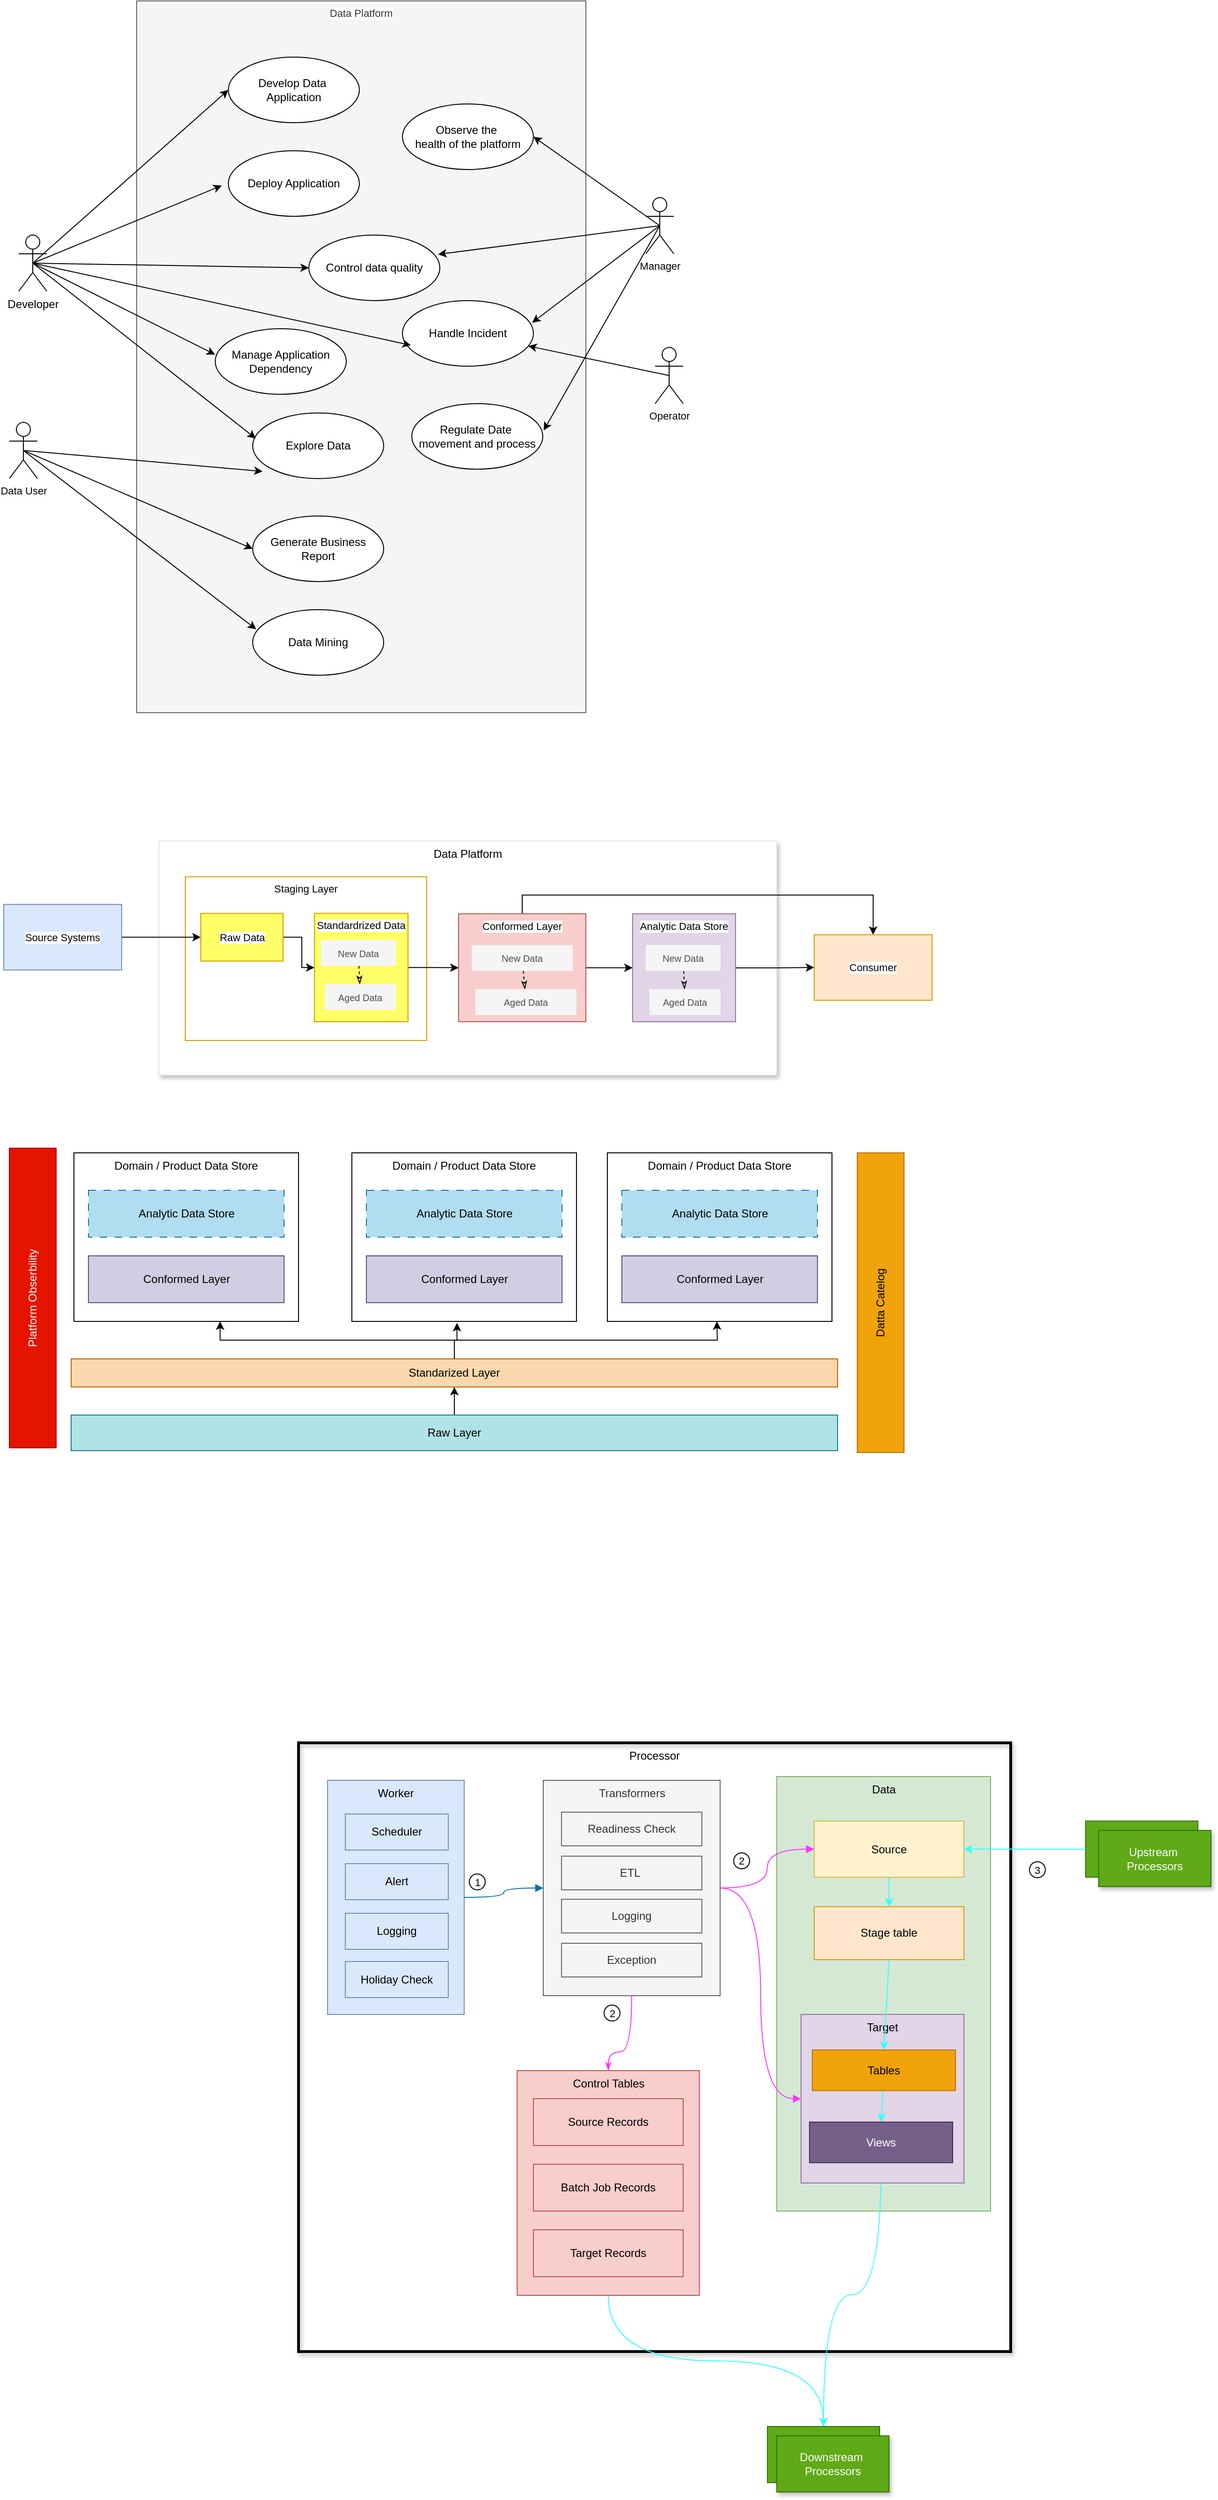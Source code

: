 <mxfile version="26.2.15">
  <diagram name="第 1 页" id="Cfy5hXthvsKqwcoe-ikN">
    <mxGraphModel dx="1042" dy="562" grid="1" gridSize="10" guides="1" tooltips="1" connect="1" arrows="1" fold="1" page="1" pageScale="1" pageWidth="827" pageHeight="1169" math="0" shadow="0">
      <root>
        <mxCell id="0" />
        <mxCell id="1" parent="0" />
        <mxCell id="3cbW1mIkxuYeC1IMrp6c-5" value="Processor" style="rounded=0;whiteSpace=wrap;html=1;verticalAlign=top;fillColor=none;strokeWidth=3;shadow=1;glass=0;" parent="1" vertex="1">
          <mxGeometry x="363" y="1880" width="761" height="650" as="geometry" />
        </mxCell>
        <mxCell id="s3KDooNY9Id1NIxIKRfR-11" value="Data" style="rounded=0;whiteSpace=wrap;html=1;fillColor=#d5e8d4;strokeColor=#82b366;verticalAlign=top;" vertex="1" parent="1">
          <mxGeometry x="874" y="1916" width="228.5" height="464" as="geometry" />
        </mxCell>
        <mxCell id="LPsfI7QCcGYfZqU7F5Cg-12" value="Data Platform" style="rounded=0;whiteSpace=wrap;html=1;verticalAlign=top;strokeColor=#E6E6E6;shadow=1;" parent="1" vertex="1">
          <mxGeometry x="214" y="916.94" width="660" height="250" as="geometry" />
        </mxCell>
        <mxCell id="NjBOjvmUIAoxbCZeAJ4J-41" value="Staging Layer" style="whiteSpace=wrap;html=1;fontSize=11;fillColor=none;strokeColor=#d79b00;rounded=0;labelBackgroundColor=default;verticalAlign=top;" parent="1" vertex="1">
          <mxGeometry x="242" y="955.25" width="258" height="174.75" as="geometry" />
        </mxCell>
        <mxCell id="NjBOjvmUIAoxbCZeAJ4J-38" value="Data Platform" style="rounded=0;whiteSpace=wrap;html=1;fontFamily=Helvetica;fontSize=11;fontColor=#333333;labelBackgroundColor=default;fillColor=#f5f5f5;strokeColor=#666666;verticalAlign=top;" parent="1" vertex="1">
          <mxGeometry x="190" y="20" width="480" height="760" as="geometry" />
        </mxCell>
        <mxCell id="NjBOjvmUIAoxbCZeAJ4J-2" value="Develop Data&amp;nbsp;&lt;div&gt;Application&lt;br&gt;&lt;/div&gt;" style="ellipse;whiteSpace=wrap;html=1;" parent="1" vertex="1">
          <mxGeometry x="288" y="80" width="140" height="70" as="geometry" />
        </mxCell>
        <mxCell id="NjBOjvmUIAoxbCZeAJ4J-4" value="Observe the&amp;nbsp;&lt;div&gt;health of the platform&lt;/div&gt;" style="ellipse;whiteSpace=wrap;html=1;" parent="1" vertex="1">
          <mxGeometry x="474" y="130" width="140" height="70" as="geometry" />
        </mxCell>
        <mxCell id="NjBOjvmUIAoxbCZeAJ4J-7" style="rounded=0;orthogonalLoop=1;jettySize=auto;html=1;exitX=0.5;exitY=0.5;exitDx=0;exitDy=0;exitPerimeter=0;entryX=0;entryY=0.5;entryDx=0;entryDy=0;" parent="1" source="NjBOjvmUIAoxbCZeAJ4J-5" target="NjBOjvmUIAoxbCZeAJ4J-2" edge="1">
          <mxGeometry relative="1" as="geometry" />
        </mxCell>
        <mxCell id="NjBOjvmUIAoxbCZeAJ4J-27" style="edgeStyle=none;shape=connector;rounded=0;orthogonalLoop=1;jettySize=auto;html=1;exitX=0.5;exitY=0.5;exitDx=0;exitDy=0;exitPerimeter=0;entryX=0;entryY=0.5;entryDx=0;entryDy=0;strokeColor=default;align=center;verticalAlign=middle;fontFamily=Helvetica;fontSize=11;fontColor=default;labelBackgroundColor=default;endArrow=classic;" parent="1" source="NjBOjvmUIAoxbCZeAJ4J-5" target="NjBOjvmUIAoxbCZeAJ4J-25" edge="1">
          <mxGeometry relative="1" as="geometry" />
        </mxCell>
        <mxCell id="NjBOjvmUIAoxbCZeAJ4J-5" value="Developer" style="shape=umlActor;html=1;verticalLabelPosition=bottom;verticalAlign=top;align=center;" parent="1" vertex="1">
          <mxGeometry x="64" y="270" width="30" height="60" as="geometry" />
        </mxCell>
        <mxCell id="NjBOjvmUIAoxbCZeAJ4J-8" value="Deploy Application" style="ellipse;whiteSpace=wrap;html=1;" parent="1" vertex="1">
          <mxGeometry x="288" y="180" width="140" height="70" as="geometry" />
        </mxCell>
        <mxCell id="NjBOjvmUIAoxbCZeAJ4J-9" style="rounded=0;orthogonalLoop=1;jettySize=auto;html=1;exitX=0.5;exitY=0.5;exitDx=0;exitDy=0;exitPerimeter=0;entryX=-0.05;entryY=0.531;entryDx=0;entryDy=0;entryPerimeter=0;" parent="1" source="NjBOjvmUIAoxbCZeAJ4J-5" target="NjBOjvmUIAoxbCZeAJ4J-8" edge="1">
          <mxGeometry relative="1" as="geometry" />
        </mxCell>
        <mxCell id="NjBOjvmUIAoxbCZeAJ4J-11" style="edgeStyle=none;shape=connector;rounded=0;orthogonalLoop=1;jettySize=auto;html=1;exitX=0.5;exitY=0.5;exitDx=0;exitDy=0;exitPerimeter=0;entryX=1;entryY=0.5;entryDx=0;entryDy=0;strokeColor=default;align=center;verticalAlign=middle;fontFamily=Helvetica;fontSize=11;fontColor=default;labelBackgroundColor=default;endArrow=classic;" parent="1" source="NjBOjvmUIAoxbCZeAJ4J-10" target="NjBOjvmUIAoxbCZeAJ4J-4" edge="1">
          <mxGeometry relative="1" as="geometry" />
        </mxCell>
        <mxCell id="NjBOjvmUIAoxbCZeAJ4J-10" value="Manager" style="shape=umlActor;html=1;verticalLabelPosition=bottom;verticalAlign=top;align=center;fontFamily=Helvetica;fontSize=11;fontColor=default;labelBackgroundColor=default;" parent="1" vertex="1">
          <mxGeometry x="734" y="230" width="30" height="60" as="geometry" />
        </mxCell>
        <mxCell id="NjBOjvmUIAoxbCZeAJ4J-12" value="Handle Incident" style="ellipse;whiteSpace=wrap;html=1;" parent="1" vertex="1">
          <mxGeometry x="474" y="340" width="140" height="70" as="geometry" />
        </mxCell>
        <mxCell id="NjBOjvmUIAoxbCZeAJ4J-13" style="edgeStyle=none;shape=connector;rounded=0;orthogonalLoop=1;jettySize=auto;html=1;exitX=0.5;exitY=0.5;exitDx=0;exitDy=0;exitPerimeter=0;entryX=0.99;entryY=0.337;entryDx=0;entryDy=0;entryPerimeter=0;strokeColor=default;align=center;verticalAlign=middle;fontFamily=Helvetica;fontSize=11;fontColor=default;labelBackgroundColor=default;endArrow=classic;" parent="1" source="NjBOjvmUIAoxbCZeAJ4J-10" target="NjBOjvmUIAoxbCZeAJ4J-12" edge="1">
          <mxGeometry relative="1" as="geometry" />
        </mxCell>
        <mxCell id="NjBOjvmUIAoxbCZeAJ4J-14" style="edgeStyle=none;shape=connector;rounded=0;orthogonalLoop=1;jettySize=auto;html=1;exitX=0.5;exitY=0.5;exitDx=0;exitDy=0;exitPerimeter=0;entryX=0.064;entryY=0.68;entryDx=0;entryDy=0;entryPerimeter=0;strokeColor=default;align=center;verticalAlign=middle;fontFamily=Helvetica;fontSize=11;fontColor=default;labelBackgroundColor=default;endArrow=classic;" parent="1" source="NjBOjvmUIAoxbCZeAJ4J-5" target="NjBOjvmUIAoxbCZeAJ4J-12" edge="1">
          <mxGeometry relative="1" as="geometry" />
        </mxCell>
        <mxCell id="NjBOjvmUIAoxbCZeAJ4J-15" value="Operator" style="shape=umlActor;html=1;verticalLabelPosition=bottom;verticalAlign=top;align=center;fontFamily=Helvetica;fontSize=11;fontColor=default;labelBackgroundColor=default;" parent="1" vertex="1">
          <mxGeometry x="744" y="390" width="30" height="60" as="geometry" />
        </mxCell>
        <mxCell id="NjBOjvmUIAoxbCZeAJ4J-18" style="edgeStyle=none;shape=connector;rounded=0;orthogonalLoop=1;jettySize=auto;html=1;exitX=0.5;exitY=0.5;exitDx=0;exitDy=0;exitPerimeter=0;strokeColor=default;align=center;verticalAlign=middle;fontFamily=Helvetica;fontSize=11;fontColor=default;labelBackgroundColor=default;endArrow=classic;" parent="1" source="NjBOjvmUIAoxbCZeAJ4J-15" target="NjBOjvmUIAoxbCZeAJ4J-12" edge="1">
          <mxGeometry relative="1" as="geometry" />
        </mxCell>
        <mxCell id="NjBOjvmUIAoxbCZeAJ4J-30" style="edgeStyle=none;shape=connector;rounded=0;orthogonalLoop=1;jettySize=auto;html=1;exitX=0.5;exitY=0.5;exitDx=0;exitDy=0;exitPerimeter=0;entryX=0;entryY=0.5;entryDx=0;entryDy=0;strokeColor=default;align=center;verticalAlign=middle;fontFamily=Helvetica;fontSize=11;fontColor=default;labelBackgroundColor=default;endArrow=classic;" parent="1" source="NjBOjvmUIAoxbCZeAJ4J-19" target="NjBOjvmUIAoxbCZeAJ4J-29" edge="1">
          <mxGeometry relative="1" as="geometry" />
        </mxCell>
        <mxCell id="NjBOjvmUIAoxbCZeAJ4J-19" value="Data User" style="shape=umlActor;html=1;verticalLabelPosition=bottom;verticalAlign=top;align=center;fontFamily=Helvetica;fontSize=11;fontColor=default;labelBackgroundColor=default;" parent="1" vertex="1">
          <mxGeometry x="54" y="470" width="30" height="60" as="geometry" />
        </mxCell>
        <mxCell id="NjBOjvmUIAoxbCZeAJ4J-20" value="Explore Data" style="ellipse;whiteSpace=wrap;html=1;" parent="1" vertex="1">
          <mxGeometry x="314" y="460" width="140" height="70" as="geometry" />
        </mxCell>
        <mxCell id="NjBOjvmUIAoxbCZeAJ4J-21" style="edgeStyle=none;shape=connector;rounded=0;orthogonalLoop=1;jettySize=auto;html=1;exitX=0.5;exitY=0.5;exitDx=0;exitDy=0;exitPerimeter=0;entryX=0.024;entryY=0.389;entryDx=0;entryDy=0;entryPerimeter=0;strokeColor=default;align=center;verticalAlign=middle;fontFamily=Helvetica;fontSize=11;fontColor=default;labelBackgroundColor=default;endArrow=classic;" parent="1" source="NjBOjvmUIAoxbCZeAJ4J-5" target="NjBOjvmUIAoxbCZeAJ4J-20" edge="1">
          <mxGeometry relative="1" as="geometry" />
        </mxCell>
        <mxCell id="NjBOjvmUIAoxbCZeAJ4J-22" style="edgeStyle=none;shape=connector;rounded=0;orthogonalLoop=1;jettySize=auto;html=1;exitX=0.5;exitY=0.5;exitDx=0;exitDy=0;exitPerimeter=0;entryX=0.076;entryY=0.891;entryDx=0;entryDy=0;entryPerimeter=0;strokeColor=default;align=center;verticalAlign=middle;fontFamily=Helvetica;fontSize=11;fontColor=default;labelBackgroundColor=default;endArrow=classic;" parent="1" source="NjBOjvmUIAoxbCZeAJ4J-19" target="NjBOjvmUIAoxbCZeAJ4J-20" edge="1">
          <mxGeometry relative="1" as="geometry" />
        </mxCell>
        <mxCell id="NjBOjvmUIAoxbCZeAJ4J-23" value="Manage Application&lt;div&gt;Dependency&lt;/div&gt;" style="ellipse;whiteSpace=wrap;html=1;" parent="1" vertex="1">
          <mxGeometry x="274" y="370" width="140" height="70" as="geometry" />
        </mxCell>
        <mxCell id="NjBOjvmUIAoxbCZeAJ4J-24" style="edgeStyle=none;shape=connector;rounded=0;orthogonalLoop=1;jettySize=auto;html=1;exitX=0.5;exitY=0.5;exitDx=0;exitDy=0;exitPerimeter=0;entryX=-0.001;entryY=0.394;entryDx=0;entryDy=0;entryPerimeter=0;strokeColor=default;align=center;verticalAlign=middle;fontFamily=Helvetica;fontSize=11;fontColor=default;labelBackgroundColor=default;endArrow=classic;" parent="1" source="NjBOjvmUIAoxbCZeAJ4J-5" target="NjBOjvmUIAoxbCZeAJ4J-23" edge="1">
          <mxGeometry relative="1" as="geometry" />
        </mxCell>
        <mxCell id="NjBOjvmUIAoxbCZeAJ4J-25" value="Control data quality" style="ellipse;whiteSpace=wrap;html=1;" parent="1" vertex="1">
          <mxGeometry x="374" y="270" width="140" height="70" as="geometry" />
        </mxCell>
        <mxCell id="NjBOjvmUIAoxbCZeAJ4J-28" style="edgeStyle=none;shape=connector;rounded=0;orthogonalLoop=1;jettySize=auto;html=1;exitX=0.5;exitY=0.5;exitDx=0;exitDy=0;exitPerimeter=0;entryX=0.987;entryY=0.294;entryDx=0;entryDy=0;entryPerimeter=0;strokeColor=default;align=center;verticalAlign=middle;fontFamily=Helvetica;fontSize=11;fontColor=default;labelBackgroundColor=default;endArrow=classic;" parent="1" source="NjBOjvmUIAoxbCZeAJ4J-10" target="NjBOjvmUIAoxbCZeAJ4J-25" edge="1">
          <mxGeometry relative="1" as="geometry" />
        </mxCell>
        <mxCell id="NjBOjvmUIAoxbCZeAJ4J-29" value="Generate Business&lt;div&gt;Report&lt;/div&gt;" style="ellipse;whiteSpace=wrap;html=1;" parent="1" vertex="1">
          <mxGeometry x="314" y="570" width="140" height="70" as="geometry" />
        </mxCell>
        <mxCell id="NjBOjvmUIAoxbCZeAJ4J-31" value="Data Mining" style="ellipse;whiteSpace=wrap;html=1;" parent="1" vertex="1">
          <mxGeometry x="314" y="670" width="140" height="70" as="geometry" />
        </mxCell>
        <mxCell id="NjBOjvmUIAoxbCZeAJ4J-32" style="edgeStyle=none;shape=connector;rounded=0;orthogonalLoop=1;jettySize=auto;html=1;exitX=0.5;exitY=0.5;exitDx=0;exitDy=0;exitPerimeter=0;entryX=0.027;entryY=0.3;entryDx=0;entryDy=0;entryPerimeter=0;strokeColor=default;align=center;verticalAlign=middle;fontFamily=Helvetica;fontSize=11;fontColor=default;labelBackgroundColor=default;endArrow=classic;" parent="1" source="NjBOjvmUIAoxbCZeAJ4J-19" target="NjBOjvmUIAoxbCZeAJ4J-31" edge="1">
          <mxGeometry relative="1" as="geometry" />
        </mxCell>
        <mxCell id="NjBOjvmUIAoxbCZeAJ4J-33" value="Regulate Date&amp;nbsp;&lt;div&gt;movement and process&lt;/div&gt;" style="ellipse;whiteSpace=wrap;html=1;" parent="1" vertex="1">
          <mxGeometry x="484" y="450" width="140" height="70" as="geometry" />
        </mxCell>
        <mxCell id="NjBOjvmUIAoxbCZeAJ4J-34" style="edgeStyle=none;shape=connector;rounded=0;orthogonalLoop=1;jettySize=auto;html=1;exitX=0.5;exitY=0.5;exitDx=0;exitDy=0;exitPerimeter=0;entryX=1.007;entryY=0.409;entryDx=0;entryDy=0;entryPerimeter=0;strokeColor=default;align=center;verticalAlign=middle;fontFamily=Helvetica;fontSize=11;fontColor=default;labelBackgroundColor=default;endArrow=classic;" parent="1" source="NjBOjvmUIAoxbCZeAJ4J-10" target="NjBOjvmUIAoxbCZeAJ4J-33" edge="1">
          <mxGeometry relative="1" as="geometry" />
        </mxCell>
        <mxCell id="NjBOjvmUIAoxbCZeAJ4J-42" value="" style="edgeStyle=none;shape=connector;rounded=0;orthogonalLoop=1;jettySize=auto;html=1;strokeColor=default;align=center;verticalAlign=middle;fontFamily=Helvetica;fontSize=11;fontColor=default;labelBackgroundColor=default;endArrow=classic;entryX=0;entryY=0.5;entryDx=0;entryDy=0;exitX=1;exitY=0.5;exitDx=0;exitDy=0;" parent="1" source="NjBOjvmUIAoxbCZeAJ4J-39" target="LPsfI7QCcGYfZqU7F5Cg-1" edge="1">
          <mxGeometry relative="1" as="geometry" />
        </mxCell>
        <mxCell id="NjBOjvmUIAoxbCZeAJ4J-39" value="Source Systems" style="rounded=0;whiteSpace=wrap;html=1;fontFamily=Helvetica;fontSize=11;labelBackgroundColor=default;fillColor=#dae8fc;strokeColor=#6c8ebf;" parent="1" vertex="1">
          <mxGeometry x="48" y="984.75" width="126" height="70" as="geometry" />
        </mxCell>
        <mxCell id="LPsfI7QCcGYfZqU7F5Cg-3" style="edgeStyle=orthogonalEdgeStyle;rounded=0;orthogonalLoop=1;jettySize=auto;html=1;exitX=1;exitY=0.5;exitDx=0;exitDy=0;entryX=0;entryY=0.5;entryDx=0;entryDy=0;" parent="1" source="LPsfI7QCcGYfZqU7F5Cg-1" target="LPsfI7QCcGYfZqU7F5Cg-2" edge="1">
          <mxGeometry relative="1" as="geometry" />
        </mxCell>
        <mxCell id="LPsfI7QCcGYfZqU7F5Cg-1" value="Raw Data" style="whiteSpace=wrap;html=1;fontSize=11;fillColor=#FFFF66;strokeColor=#d79b00;rounded=0;labelBackgroundColor=default;verticalAlign=middle;" parent="1" vertex="1">
          <mxGeometry x="258.5" y="994.25" width="88" height="51" as="geometry" />
        </mxCell>
        <mxCell id="LPsfI7QCcGYfZqU7F5Cg-6" style="edgeStyle=orthogonalEdgeStyle;rounded=0;orthogonalLoop=1;jettySize=auto;html=1;exitX=1;exitY=0.5;exitDx=0;exitDy=0;entryX=0;entryY=0.5;entryDx=0;entryDy=0;" parent="1" source="LPsfI7QCcGYfZqU7F5Cg-2" target="LPsfI7QCcGYfZqU7F5Cg-5" edge="1">
          <mxGeometry relative="1" as="geometry" />
        </mxCell>
        <mxCell id="LPsfI7QCcGYfZqU7F5Cg-2" value="Standardrized Data" style="whiteSpace=wrap;html=1;fontSize=11;fillColor=#FFFF66;strokeColor=#d79b00;rounded=0;labelBackgroundColor=default;verticalAlign=top;" parent="1" vertex="1">
          <mxGeometry x="380" y="994.25" width="100" height="115.75" as="geometry" />
        </mxCell>
        <mxCell id="LPsfI7QCcGYfZqU7F5Cg-9" value="" style="edgeStyle=orthogonalEdgeStyle;rounded=0;orthogonalLoop=1;jettySize=auto;html=1;" parent="1" source="LPsfI7QCcGYfZqU7F5Cg-5" target="LPsfI7QCcGYfZqU7F5Cg-8" edge="1">
          <mxGeometry relative="1" as="geometry" />
        </mxCell>
        <mxCell id="LPsfI7QCcGYfZqU7F5Cg-13" style="edgeStyle=orthogonalEdgeStyle;rounded=0;orthogonalLoop=1;jettySize=auto;html=1;exitX=0.5;exitY=0;exitDx=0;exitDy=0;entryX=0.5;entryY=0;entryDx=0;entryDy=0;" parent="1" source="LPsfI7QCcGYfZqU7F5Cg-5" target="LPsfI7QCcGYfZqU7F5Cg-10" edge="1">
          <mxGeometry relative="1" as="geometry" />
        </mxCell>
        <mxCell id="LPsfI7QCcGYfZqU7F5Cg-5" value="Conformed Layer" style="rounded=0;whiteSpace=wrap;html=1;fontFamily=Helvetica;fontSize=11;labelBackgroundColor=default;fillColor=#f8cecc;strokeColor=#b85450;verticalAlign=top;" parent="1" vertex="1">
          <mxGeometry x="534" y="994.75" width="136" height="115.25" as="geometry" />
        </mxCell>
        <mxCell id="LPsfI7QCcGYfZqU7F5Cg-11" value="" style="edgeStyle=orthogonalEdgeStyle;rounded=0;orthogonalLoop=1;jettySize=auto;html=1;" parent="1" source="LPsfI7QCcGYfZqU7F5Cg-8" target="LPsfI7QCcGYfZqU7F5Cg-10" edge="1">
          <mxGeometry relative="1" as="geometry" />
        </mxCell>
        <mxCell id="LPsfI7QCcGYfZqU7F5Cg-8" value="Analytic Data Store" style="rounded=0;whiteSpace=wrap;html=1;fontFamily=Helvetica;fontSize=11;labelBackgroundColor=default;fillColor=#e1d5e7;strokeColor=#9673a6;verticalAlign=top;" parent="1" vertex="1">
          <mxGeometry x="720" y="994.75" width="110" height="115.25" as="geometry" />
        </mxCell>
        <mxCell id="LPsfI7QCcGYfZqU7F5Cg-10" value="Consumer" style="rounded=0;whiteSpace=wrap;html=1;fontFamily=Helvetica;fontSize=11;labelBackgroundColor=default;fillColor=#ffe6cc;strokeColor=#d79b00;" parent="1" vertex="1">
          <mxGeometry x="914" y="1017.13" width="126" height="70" as="geometry" />
        </mxCell>
        <mxCell id="LPsfI7QCcGYfZqU7F5Cg-20" value="" style="group" parent="1" vertex="1" connectable="0">
          <mxGeometry x="123" y="1250" width="240" height="180" as="geometry" />
        </mxCell>
        <mxCell id="LPsfI7QCcGYfZqU7F5Cg-19" value="Domain / Product Data Store" style="rounded=0;whiteSpace=wrap;html=1;verticalAlign=top;" parent="LPsfI7QCcGYfZqU7F5Cg-20" vertex="1">
          <mxGeometry width="240" height="180" as="geometry" />
        </mxCell>
        <mxCell id="LPsfI7QCcGYfZqU7F5Cg-16" value="Analytic Data Store" style="rounded=1;whiteSpace=wrap;html=1;arcSize=0;fillColor=#b1ddf0;strokeColor=#10739e;dashed=1;dashPattern=8 8;" parent="LPsfI7QCcGYfZqU7F5Cg-20" vertex="1">
          <mxGeometry x="15.5" y="40" width="209" height="50" as="geometry" />
        </mxCell>
        <mxCell id="LPsfI7QCcGYfZqU7F5Cg-17" value="Conformed Layer" style="rounded=1;whiteSpace=wrap;html=1;arcSize=0;fillColor=#d0cee2;strokeColor=#56517e;" parent="LPsfI7QCcGYfZqU7F5Cg-20" vertex="1">
          <mxGeometry x="15.5" y="110" width="209" height="50" as="geometry" />
        </mxCell>
        <mxCell id="LPsfI7QCcGYfZqU7F5Cg-23" style="edgeStyle=orthogonalEdgeStyle;rounded=0;orthogonalLoop=1;jettySize=auto;html=1;entryX=0.5;entryY=1;entryDx=0;entryDy=0;" parent="1" source="LPsfI7QCcGYfZqU7F5Cg-21" target="LPsfI7QCcGYfZqU7F5Cg-22" edge="1">
          <mxGeometry relative="1" as="geometry" />
        </mxCell>
        <mxCell id="LPsfI7QCcGYfZqU7F5Cg-21" value="Raw Layer" style="rounded=0;whiteSpace=wrap;html=1;fillColor=#b0e3e6;strokeColor=#0e8088;" parent="1" vertex="1">
          <mxGeometry x="120" y="1530" width="819" height="38" as="geometry" />
        </mxCell>
        <mxCell id="LPsfI7QCcGYfZqU7F5Cg-32" style="edgeStyle=orthogonalEdgeStyle;rounded=0;orthogonalLoop=1;jettySize=auto;html=1;entryX=0.468;entryY=1.009;entryDx=0;entryDy=0;entryPerimeter=0;" parent="1" source="LPsfI7QCcGYfZqU7F5Cg-22" target="LPsfI7QCcGYfZqU7F5Cg-25" edge="1">
          <mxGeometry relative="1" as="geometry">
            <mxPoint x="541" y="1440" as="targetPoint" />
          </mxGeometry>
        </mxCell>
        <mxCell id="LPsfI7QCcGYfZqU7F5Cg-36" style="edgeStyle=orthogonalEdgeStyle;rounded=0;orthogonalLoop=1;jettySize=auto;html=1;" parent="1" source="LPsfI7QCcGYfZqU7F5Cg-22" edge="1">
          <mxGeometry relative="1" as="geometry">
            <mxPoint x="810" y="1430" as="targetPoint" />
          </mxGeometry>
        </mxCell>
        <mxCell id="LPsfI7QCcGYfZqU7F5Cg-22" value="Standarized Layer" style="rounded=0;whiteSpace=wrap;html=1;fillColor=#fad7ac;strokeColor=#b46504;" parent="1" vertex="1">
          <mxGeometry x="120" y="1470" width="819" height="30" as="geometry" />
        </mxCell>
        <mxCell id="LPsfI7QCcGYfZqU7F5Cg-24" value="" style="group" parent="1" vertex="1" connectable="0">
          <mxGeometry x="420" y="1250" width="240" height="180" as="geometry" />
        </mxCell>
        <mxCell id="LPsfI7QCcGYfZqU7F5Cg-25" value="Domain / Product Data Store" style="rounded=0;whiteSpace=wrap;html=1;verticalAlign=top;" parent="LPsfI7QCcGYfZqU7F5Cg-24" vertex="1">
          <mxGeometry width="240" height="180" as="geometry" />
        </mxCell>
        <mxCell id="LPsfI7QCcGYfZqU7F5Cg-26" value="Analytic Data Store" style="rounded=1;whiteSpace=wrap;html=1;arcSize=0;fillColor=#b1ddf0;strokeColor=#10739e;dashed=1;dashPattern=8 8;" parent="LPsfI7QCcGYfZqU7F5Cg-24" vertex="1">
          <mxGeometry x="15.5" y="40" width="209" height="50" as="geometry" />
        </mxCell>
        <mxCell id="LPsfI7QCcGYfZqU7F5Cg-27" value="Conformed Layer" style="rounded=1;whiteSpace=wrap;html=1;arcSize=0;fillColor=#d0cee2;strokeColor=#56517e;" parent="LPsfI7QCcGYfZqU7F5Cg-24" vertex="1">
          <mxGeometry x="15.5" y="110" width="209" height="50" as="geometry" />
        </mxCell>
        <mxCell id="LPsfI7QCcGYfZqU7F5Cg-28" value="" style="group" parent="1" vertex="1" connectable="0">
          <mxGeometry x="693" y="1250" width="240" height="180" as="geometry" />
        </mxCell>
        <mxCell id="LPsfI7QCcGYfZqU7F5Cg-29" value="Domain / Product Data Store" style="rounded=0;whiteSpace=wrap;html=1;verticalAlign=top;" parent="LPsfI7QCcGYfZqU7F5Cg-28" vertex="1">
          <mxGeometry width="240" height="180" as="geometry" />
        </mxCell>
        <mxCell id="LPsfI7QCcGYfZqU7F5Cg-30" value="Analytic Data Store" style="rounded=1;whiteSpace=wrap;html=1;arcSize=0;fillColor=#b1ddf0;strokeColor=#10739e;dashed=1;dashPattern=8 8;" parent="LPsfI7QCcGYfZqU7F5Cg-28" vertex="1">
          <mxGeometry x="15.5" y="40" width="209" height="50" as="geometry" />
        </mxCell>
        <mxCell id="LPsfI7QCcGYfZqU7F5Cg-31" value="Conformed Layer" style="rounded=1;whiteSpace=wrap;html=1;arcSize=0;fillColor=#d0cee2;strokeColor=#56517e;" parent="LPsfI7QCcGYfZqU7F5Cg-28" vertex="1">
          <mxGeometry x="15.5" y="110" width="209" height="50" as="geometry" />
        </mxCell>
        <mxCell id="LPsfI7QCcGYfZqU7F5Cg-33" style="edgeStyle=orthogonalEdgeStyle;rounded=0;orthogonalLoop=1;jettySize=auto;html=1;entryX=0.651;entryY=1;entryDx=0;entryDy=0;entryPerimeter=0;" parent="1" source="LPsfI7QCcGYfZqU7F5Cg-22" target="LPsfI7QCcGYfZqU7F5Cg-19" edge="1">
          <mxGeometry relative="1" as="geometry" />
        </mxCell>
        <mxCell id="j3WEXR2PitJm0SyK6Ta7-4" style="rounded=0;orthogonalLoop=1;jettySize=auto;html=1;dashed=1;endArrow=classicThin;endFill=0;" parent="1" source="j3WEXR2PitJm0SyK6Ta7-1" target="j3WEXR2PitJm0SyK6Ta7-2" edge="1">
          <mxGeometry relative="1" as="geometry" />
        </mxCell>
        <mxCell id="j3WEXR2PitJm0SyK6Ta7-1" value="New Data" style="rounded=0;whiteSpace=wrap;html=1;fillColor=#f5f5f5;fontColor=#4D4D4D;strokeColor=none;fontSize=10;" parent="1" vertex="1">
          <mxGeometry x="548" y="1028.13" width="108" height="27.62" as="geometry" />
        </mxCell>
        <mxCell id="j3WEXR2PitJm0SyK6Ta7-2" value="Aged Data" style="rounded=0;whiteSpace=wrap;html=1;fillColor=#f5f5f5;fontColor=#4D4D4D;strokeColor=none;fontSize=10;" parent="1" vertex="1">
          <mxGeometry x="552" y="1075.25" width="108" height="27.62" as="geometry" />
        </mxCell>
        <mxCell id="j3WEXR2PitJm0SyK6Ta7-5" style="rounded=0;orthogonalLoop=1;jettySize=auto;html=1;dashed=1;endArrow=classicThin;endFill=0;" parent="1" source="j3WEXR2PitJm0SyK6Ta7-6" target="j3WEXR2PitJm0SyK6Ta7-7" edge="1">
          <mxGeometry relative="1" as="geometry" />
        </mxCell>
        <mxCell id="j3WEXR2PitJm0SyK6Ta7-6" value="New Data" style="rounded=0;whiteSpace=wrap;html=1;fillColor=#f5f5f5;fontColor=#4D4D4D;strokeColor=none;fontSize=10;" parent="1" vertex="1">
          <mxGeometry x="387" y="1022.69" width="80" height="27.62" as="geometry" />
        </mxCell>
        <mxCell id="j3WEXR2PitJm0SyK6Ta7-7" value="Aged Data" style="rounded=0;whiteSpace=wrap;html=1;fillColor=#f5f5f5;fontColor=#4D4D4D;strokeColor=none;fontSize=10;" parent="1" vertex="1">
          <mxGeometry x="391" y="1069.81" width="76" height="27.62" as="geometry" />
        </mxCell>
        <mxCell id="j3WEXR2PitJm0SyK6Ta7-8" style="rounded=0;orthogonalLoop=1;jettySize=auto;html=1;dashed=1;endArrow=classicThin;endFill=0;" parent="1" source="j3WEXR2PitJm0SyK6Ta7-9" target="j3WEXR2PitJm0SyK6Ta7-10" edge="1">
          <mxGeometry relative="1" as="geometry" />
        </mxCell>
        <mxCell id="j3WEXR2PitJm0SyK6Ta7-9" value="New Data" style="rounded=0;whiteSpace=wrap;html=1;fillColor=#f5f5f5;fontColor=#4D4D4D;strokeColor=none;fontSize=10;" parent="1" vertex="1">
          <mxGeometry x="734" y="1028.13" width="80" height="27.62" as="geometry" />
        </mxCell>
        <mxCell id="j3WEXR2PitJm0SyK6Ta7-10" value="Aged Data" style="rounded=0;whiteSpace=wrap;html=1;fillColor=#f5f5f5;fontColor=#4D4D4D;strokeColor=none;fontSize=10;" parent="1" vertex="1">
          <mxGeometry x="738" y="1075.25" width="76" height="27.62" as="geometry" />
        </mxCell>
        <mxCell id="j3WEXR2PitJm0SyK6Ta7-11" value="Datta Catelog" style="rounded=0;whiteSpace=wrap;html=1;rotation=-90;fillColor=#f0a30a;fontColor=#000000;strokeColor=#BD7000;" parent="1" vertex="1">
          <mxGeometry x="825" y="1385" width="320" height="50" as="geometry" />
        </mxCell>
        <mxCell id="3cbW1mIkxuYeC1IMrp6c-1" value="Worker" style="rounded=0;whiteSpace=wrap;html=1;fillColor=#dae8fc;strokeColor=#6c8ebf;verticalAlign=top;" parent="1" vertex="1">
          <mxGeometry x="394" y="1920" width="146" height="250" as="geometry" />
        </mxCell>
        <mxCell id="3cbW1mIkxuYeC1IMrp6c-2" value="Transformers" style="rounded=0;whiteSpace=wrap;html=1;fillColor=#f5f5f5;strokeColor=#666666;fontColor=#333333;verticalAlign=top;" parent="1" vertex="1">
          <mxGeometry x="624.5" y="1920" width="189" height="230" as="geometry" />
        </mxCell>
        <mxCell id="3cbW1mIkxuYeC1IMrp6c-3" value="Source" style="rounded=0;whiteSpace=wrap;html=1;fillColor=#fff2cc;strokeColor=#d6b656;" parent="1" vertex="1">
          <mxGeometry x="914" y="1963.5" width="160" height="60" as="geometry" />
        </mxCell>
        <mxCell id="3cbW1mIkxuYeC1IMrp6c-23" style="edgeStyle=orthogonalEdgeStyle;shape=connector;rounded=0;orthogonalLoop=1;jettySize=auto;html=1;entryX=0.5;entryY=0;entryDx=0;entryDy=0;strokeColor=#33FFFF;align=center;verticalAlign=middle;fontFamily=Helvetica;fontSize=11;fontColor=default;labelBackgroundColor=default;endArrow=classic;curved=1;" parent="1" source="3cbW1mIkxuYeC1IMrp6c-13" target="3cbW1mIkxuYeC1IMrp6c-18" edge="1">
          <mxGeometry relative="1" as="geometry" />
        </mxCell>
        <mxCell id="3cbW1mIkxuYeC1IMrp6c-22" style="edgeStyle=orthogonalEdgeStyle;shape=connector;rounded=0;orthogonalLoop=1;jettySize=auto;html=1;exitX=0.5;exitY=1;exitDx=0;exitDy=0;entryX=0.5;entryY=0;entryDx=0;entryDy=0;strokeColor=#33FFFF;align=center;verticalAlign=middle;fontFamily=Helvetica;fontSize=11;fontColor=default;labelBackgroundColor=default;endArrow=classic;curved=1;" parent="1" source="3cbW1mIkxuYeC1IMrp6c-17" target="3cbW1mIkxuYeC1IMrp6c-18" edge="1">
          <mxGeometry relative="1" as="geometry" />
        </mxCell>
        <mxCell id="3cbW1mIkxuYeC1IMrp6c-17" value="Control Tables" style="rounded=0;whiteSpace=wrap;html=1;fillColor=#f8cecc;strokeColor=#b85450;verticalAlign=top;" parent="1" vertex="1">
          <mxGeometry x="596.625" y="2230" width="194.75" height="240" as="geometry" />
        </mxCell>
        <mxCell id="3cbW1mIkxuYeC1IMrp6c-29" value="" style="edgeStyle=none;shape=connector;rounded=0;orthogonalLoop=1;jettySize=auto;html=1;exitX=0.5;exitY=1;exitDx=0;exitDy=0;entryX=0.5;entryY=0;entryDx=0;entryDy=0;strokeColor=#33FFFF;align=center;verticalAlign=middle;fontFamily=Helvetica;fontSize=11;fontColor=default;labelBackgroundColor=default;endArrow=classic;" parent="1" source="3cbW1mIkxuYeC1IMrp6c-3" target="3cbW1mIkxuYeC1IMrp6c-28" edge="1">
          <mxGeometry relative="1" as="geometry">
            <mxPoint x="981" y="2194" as="sourcePoint" />
            <mxPoint x="985" y="2345" as="targetPoint" />
          </mxGeometry>
        </mxCell>
        <mxCell id="3cbW1mIkxuYeC1IMrp6c-28" value="Stage table" style="rounded=0;whiteSpace=wrap;html=1;fillColor=#ffe6cc;strokeColor=#d79b00;" parent="1" vertex="1">
          <mxGeometry x="914" y="2055" width="160" height="56.5" as="geometry" />
        </mxCell>
        <mxCell id="3cbW1mIkxuYeC1IMrp6c-51" value="" style="group" parent="1" vertex="1" connectable="0">
          <mxGeometry x="554" y="1960" width="17" height="30" as="geometry" />
        </mxCell>
        <mxCell id="3cbW1mIkxuYeC1IMrp6c-8" style="edgeStyle=orthogonalEdgeStyle;rounded=0;orthogonalLoop=1;jettySize=auto;html=1;exitX=1;exitY=0.5;exitDx=0;exitDy=0;entryX=0;entryY=0.5;entryDx=0;entryDy=0;strokeColor=#006EAF;endArrow=block;startFill=0;endFill=1;fillColor=#1ba1e2;curved=1;" parent="3cbW1mIkxuYeC1IMrp6c-51" source="3cbW1mIkxuYeC1IMrp6c-1" target="3cbW1mIkxuYeC1IMrp6c-2" edge="1">
          <mxGeometry relative="1" as="geometry" />
        </mxCell>
        <mxCell id="3cbW1mIkxuYeC1IMrp6c-57" value="" style="group" parent="1" vertex="1" connectable="0">
          <mxGeometry x="1204" y="1963.5" width="134" height="70" as="geometry" />
        </mxCell>
        <mxCell id="3cbW1mIkxuYeC1IMrp6c-24" value="Upstream&amp;nbsp;&lt;br&gt;Processors" style="rounded=0;whiteSpace=wrap;html=1;fillColor=#60a917;strokeColor=#2D7600;fontColor=#ffffff;" parent="3cbW1mIkxuYeC1IMrp6c-57" vertex="1">
          <mxGeometry width="120" height="60" as="geometry" />
        </mxCell>
        <mxCell id="3cbW1mIkxuYeC1IMrp6c-38" value="Upstream&amp;nbsp;&lt;br&gt;Processors" style="rounded=0;whiteSpace=wrap;html=1;fillColor=#60a917;strokeColor=#2D7600;fontColor=#ffffff;shadow=1;" parent="3cbW1mIkxuYeC1IMrp6c-57" vertex="1">
          <mxGeometry x="14" y="10" width="120" height="60" as="geometry" />
        </mxCell>
        <mxCell id="3cbW1mIkxuYeC1IMrp6c-58" value="" style="group" parent="1" vertex="1" connectable="0">
          <mxGeometry x="900" y="2170" width="194.5" height="210" as="geometry" />
        </mxCell>
        <mxCell id="3cbW1mIkxuYeC1IMrp6c-15" style="edgeStyle=none;shape=connector;rounded=0;orthogonalLoop=1;jettySize=auto;html=1;exitX=0.5;exitY=0;exitDx=0;exitDy=0;entryX=0.5;entryY=0;entryDx=0;entryDy=0;strokeColor=default;align=center;verticalAlign=middle;fontFamily=Helvetica;fontSize=11;fontColor=default;labelBackgroundColor=default;endArrow=classic;" parent="3cbW1mIkxuYeC1IMrp6c-58" source="3cbW1mIkxuYeC1IMrp6c-4" target="3cbW1mIkxuYeC1IMrp6c-12" edge="1">
          <mxGeometry relative="1" as="geometry" />
        </mxCell>
        <mxCell id="3cbW1mIkxuYeC1IMrp6c-4" value="Target" style="rounded=0;whiteSpace=wrap;html=1;fillColor=#e1d5e7;strokeColor=#9673a6;verticalAlign=top;" parent="3cbW1mIkxuYeC1IMrp6c-58" vertex="1">
          <mxGeometry width="174" height="180" as="geometry" />
        </mxCell>
        <mxCell id="3cbW1mIkxuYeC1IMrp6c-14" style="edgeStyle=none;shape=connector;rounded=0;orthogonalLoop=1;jettySize=auto;html=1;entryX=0.5;entryY=0;entryDx=0;entryDy=0;strokeColor=#33FFFF;align=center;verticalAlign=middle;fontFamily=Helvetica;fontSize=11;fontColor=default;labelBackgroundColor=default;endArrow=classic;" parent="3cbW1mIkxuYeC1IMrp6c-58" source="3cbW1mIkxuYeC1IMrp6c-12" target="3cbW1mIkxuYeC1IMrp6c-13" edge="1">
          <mxGeometry relative="1" as="geometry" />
        </mxCell>
        <mxCell id="3cbW1mIkxuYeC1IMrp6c-12" value="Tables" style="rounded=0;whiteSpace=wrap;html=1;fillColor=#f0a30a;strokeColor=#BD7000;verticalAlign=middle;fontColor=#000000;" parent="3cbW1mIkxuYeC1IMrp6c-58" vertex="1">
          <mxGeometry x="12" y="37.952" width="153.0" height="43.373" as="geometry" />
        </mxCell>
        <mxCell id="3cbW1mIkxuYeC1IMrp6c-13" value="Views" style="rounded=0;whiteSpace=wrap;html=1;fillColor=#76608a;strokeColor=#432D57;verticalAlign=middle;fontColor=#ffffff;" parent="3cbW1mIkxuYeC1IMrp6c-58" vertex="1">
          <mxGeometry x="9" y="114.94" width="153.0" height="43.373" as="geometry" />
        </mxCell>
        <mxCell id="3cbW1mIkxuYeC1IMrp6c-10" style="edgeStyle=orthogonalEdgeStyle;shape=connector;rounded=0;orthogonalLoop=1;jettySize=auto;html=1;exitX=1;exitY=0.5;exitDx=0;exitDy=0;entryX=0;entryY=0.5;entryDx=0;entryDy=0;strokeColor=#FF33FF;align=center;verticalAlign=middle;fontFamily=Helvetica;fontSize=11;fontColor=default;labelBackgroundColor=default;endArrow=block;startFill=0;endFill=1;curved=1;" parent="1" source="3cbW1mIkxuYeC1IMrp6c-2" target="3cbW1mIkxuYeC1IMrp6c-4" edge="1">
          <mxGeometry relative="1" as="geometry" />
        </mxCell>
        <mxCell id="3cbW1mIkxuYeC1IMrp6c-11" style="edgeStyle=none;shape=connector;rounded=0;orthogonalLoop=1;jettySize=auto;html=1;exitX=0.5;exitY=1;exitDx=0;exitDy=0;entryX=0.5;entryY=0;entryDx=0;entryDy=0;strokeColor=#33FFFF;align=center;verticalAlign=middle;fontFamily=Helvetica;fontSize=11;fontColor=default;labelBackgroundColor=default;endArrow=classic;" parent="1" source="3cbW1mIkxuYeC1IMrp6c-28" target="3cbW1mIkxuYeC1IMrp6c-12" edge="1">
          <mxGeometry relative="1" as="geometry" />
        </mxCell>
        <mxCell id="3cbW1mIkxuYeC1IMrp6c-59" value="" style="group" parent="1" vertex="1" connectable="0">
          <mxGeometry x="1144" y="2007" width="17" height="17" as="geometry" />
        </mxCell>
        <mxCell id="3cbW1mIkxuYeC1IMrp6c-25" style="edgeStyle=orthogonalEdgeStyle;shape=connector;rounded=0;orthogonalLoop=1;jettySize=auto;html=1;entryX=1;entryY=0.5;entryDx=0;entryDy=0;strokeColor=#33FFFF;align=center;verticalAlign=middle;fontFamily=Helvetica;fontSize=11;fontColor=default;labelBackgroundColor=default;endArrow=classic;curved=1;" parent="3cbW1mIkxuYeC1IMrp6c-59" source="3cbW1mIkxuYeC1IMrp6c-24" target="3cbW1mIkxuYeC1IMrp6c-3" edge="1">
          <mxGeometry relative="1" as="geometry" />
        </mxCell>
        <mxCell id="3cbW1mIkxuYeC1IMrp6c-37" value="3" style="ellipse;whiteSpace=wrap;html=1;aspect=fixed;fontFamily=Helvetica;fontSize=11;fontColor=default;labelBackgroundColor=default;" parent="3cbW1mIkxuYeC1IMrp6c-59" vertex="1">
          <mxGeometry width="17" height="17" as="geometry" />
        </mxCell>
        <mxCell id="3cbW1mIkxuYeC1IMrp6c-35" value="2" style="ellipse;whiteSpace=wrap;html=1;aspect=fixed;fontFamily=Helvetica;fontSize=11;fontColor=default;labelBackgroundColor=default;" parent="1" vertex="1">
          <mxGeometry x="828" y="1997.5" width="17" height="17" as="geometry" />
        </mxCell>
        <mxCell id="3cbW1mIkxuYeC1IMrp6c-9" style="rounded=0;orthogonalLoop=1;jettySize=auto;html=1;exitX=1;exitY=0.5;exitDx=0;exitDy=0;entryX=0;entryY=0.5;entryDx=0;entryDy=0;strokeColor=#FF33FF;edgeStyle=orthogonalEdgeStyle;endArrow=block;startFill=0;endFill=1;curved=1;" parent="1" source="3cbW1mIkxuYeC1IMrp6c-2" target="3cbW1mIkxuYeC1IMrp6c-3" edge="1">
          <mxGeometry relative="1" as="geometry" />
        </mxCell>
        <mxCell id="3cbW1mIkxuYeC1IMrp6c-36" value="2" style="ellipse;whiteSpace=wrap;html=1;aspect=fixed;fontFamily=Helvetica;fontSize=11;fontColor=default;labelBackgroundColor=default;" parent="1" vertex="1">
          <mxGeometry x="689.5" y="2160" width="17" height="17" as="geometry" />
        </mxCell>
        <mxCell id="3cbW1mIkxuYeC1IMrp6c-21" style="edgeStyle=orthogonalEdgeStyle;shape=connector;rounded=0;orthogonalLoop=1;jettySize=auto;html=1;entryX=0.5;entryY=0;entryDx=0;entryDy=0;strokeColor=#FF33FF;align=center;verticalAlign=middle;fontFamily=Helvetica;fontSize=11;fontColor=default;labelBackgroundColor=default;endArrow=classicThin;startFill=0;endFill=1;curved=1;exitX=0.5;exitY=1;exitDx=0;exitDy=0;" parent="1" source="3cbW1mIkxuYeC1IMrp6c-2" target="3cbW1mIkxuYeC1IMrp6c-17" edge="1">
          <mxGeometry relative="1" as="geometry">
            <mxPoint x="884" y="2204" as="sourcePoint" />
            <mxPoint x="924" y="2317" as="targetPoint" />
            <Array as="points">
              <mxPoint x="719" y="2210" />
              <mxPoint x="694" y="2210" />
            </Array>
          </mxGeometry>
        </mxCell>
        <mxCell id="3cbW1mIkxuYeC1IMrp6c-67" value="" style="group" parent="1" vertex="1" connectable="0">
          <mxGeometry x="644" y="1954" width="150" height="176" as="geometry" />
        </mxCell>
        <mxCell id="3cbW1mIkxuYeC1IMrp6c-40" value="Readiness Check" style="rounded=0;whiteSpace=wrap;html=1;fillColor=#f5f5f5;strokeColor=#666666;fontColor=#333333;" parent="3cbW1mIkxuYeC1IMrp6c-67" vertex="1">
          <mxGeometry width="150" height="36" as="geometry" />
        </mxCell>
        <mxCell id="3cbW1mIkxuYeC1IMrp6c-61" value="ETL&amp;nbsp;" style="rounded=0;whiteSpace=wrap;html=1;fillColor=#f5f5f5;strokeColor=#666666;fontColor=#333333;" parent="3cbW1mIkxuYeC1IMrp6c-67" vertex="1">
          <mxGeometry y="47" width="150" height="36" as="geometry" />
        </mxCell>
        <mxCell id="3cbW1mIkxuYeC1IMrp6c-65" value="Logging" style="rounded=0;whiteSpace=wrap;html=1;fillColor=#f5f5f5;strokeColor=#666666;fontColor=#333333;" parent="3cbW1mIkxuYeC1IMrp6c-67" vertex="1">
          <mxGeometry y="93" width="150" height="36" as="geometry" />
        </mxCell>
        <mxCell id="3cbW1mIkxuYeC1IMrp6c-66" value="Exception" style="rounded=0;whiteSpace=wrap;html=1;fillColor=#f5f5f5;strokeColor=#666666;fontColor=#333333;" parent="3cbW1mIkxuYeC1IMrp6c-67" vertex="1">
          <mxGeometry y="140" width="150" height="36" as="geometry" />
        </mxCell>
        <mxCell id="3cbW1mIkxuYeC1IMrp6c-69" value="" style="group;fillColor=#f8cecc;strokeColor=none;" parent="1" vertex="1" connectable="0">
          <mxGeometry x="614" y="2260" width="160" height="190" as="geometry" />
        </mxCell>
        <mxCell id="3cbW1mIkxuYeC1IMrp6c-70" value="Source Records" style="rounded=0;whiteSpace=wrap;html=1;fillColor=#f8cecc;strokeColor=#b85450;verticalAlign=middle;" parent="3cbW1mIkxuYeC1IMrp6c-69" vertex="1">
          <mxGeometry width="160" height="50" as="geometry" />
        </mxCell>
        <mxCell id="3cbW1mIkxuYeC1IMrp6c-71" value="Batch Job Records" style="rounded=0;whiteSpace=wrap;html=1;fillColor=#f8cecc;strokeColor=#b85450;verticalAlign=middle;" parent="3cbW1mIkxuYeC1IMrp6c-69" vertex="1">
          <mxGeometry y="70" width="160" height="50" as="geometry" />
        </mxCell>
        <mxCell id="3cbW1mIkxuYeC1IMrp6c-72" value="Target Records" style="rounded=0;whiteSpace=wrap;html=1;fillColor=#f8cecc;strokeColor=#b85450;verticalAlign=middle;" parent="3cbW1mIkxuYeC1IMrp6c-69" vertex="1">
          <mxGeometry y="140" width="160" height="50" as="geometry" />
        </mxCell>
        <mxCell id="3cbW1mIkxuYeC1IMrp6c-75" value="" style="group" parent="1" vertex="1" connectable="0">
          <mxGeometry x="864" y="2610" width="130" height="70" as="geometry" />
        </mxCell>
        <mxCell id="3cbW1mIkxuYeC1IMrp6c-18" value="Downstream&amp;nbsp;&lt;br&gt;Processors" style="rounded=0;whiteSpace=wrap;html=1;fillColor=#60a917;strokeColor=#2D7600;fontColor=#ffffff;" parent="3cbW1mIkxuYeC1IMrp6c-75" vertex="1">
          <mxGeometry width="120" height="60" as="geometry" />
        </mxCell>
        <mxCell id="3cbW1mIkxuYeC1IMrp6c-39" value="Downstream&amp;nbsp;&lt;br&gt;Processors" style="rounded=0;whiteSpace=wrap;html=1;fillColor=#60a917;strokeColor=#2D7600;fontColor=#ffffff;shadow=1;" parent="3cbW1mIkxuYeC1IMrp6c-75" vertex="1">
          <mxGeometry x="10" y="10" width="120" height="60" as="geometry" />
        </mxCell>
        <mxCell id="3cbW1mIkxuYeC1IMrp6c-76" value="Platform Obserbility" style="rounded=0;whiteSpace=wrap;html=1;rotation=-90;fillColor=#e51400;fontColor=#ffffff;strokeColor=#B20000;" parent="1" vertex="1">
          <mxGeometry x="-81" y="1380" width="320" height="50" as="geometry" />
        </mxCell>
        <mxCell id="s3KDooNY9Id1NIxIKRfR-1" value="Alert" style="rounded=0;whiteSpace=wrap;html=1;fillColor=#dae8fc;strokeColor=#6c8ebf;" vertex="1" parent="1">
          <mxGeometry x="413" y="2009" width="110" height="38.5" as="geometry" />
        </mxCell>
        <mxCell id="s3KDooNY9Id1NIxIKRfR-2" value="Scheduler" style="rounded=0;whiteSpace=wrap;html=1;fillColor=#dae8fc;strokeColor=#6c8ebf;" vertex="1" parent="1">
          <mxGeometry x="413" y="1956" width="110" height="38.5" as="geometry" />
        </mxCell>
        <mxCell id="s3KDooNY9Id1NIxIKRfR-3" value="Holiday Check" style="rounded=0;whiteSpace=wrap;html=1;fillColor=#dae8fc;strokeColor=#6c8ebf;" vertex="1" parent="1">
          <mxGeometry x="413" y="2113.5" width="110" height="38.5" as="geometry" />
        </mxCell>
        <mxCell id="s3KDooNY9Id1NIxIKRfR-4" value="Logging" style="rounded=0;whiteSpace=wrap;html=1;fillColor=#dae8fc;strokeColor=#6c8ebf;" vertex="1" parent="1">
          <mxGeometry x="413" y="2062" width="110" height="38.5" as="geometry" />
        </mxCell>
        <mxCell id="3cbW1mIkxuYeC1IMrp6c-30" value="1" style="ellipse;whiteSpace=wrap;html=1;aspect=fixed;fontFamily=Helvetica;fontSize=11;fontColor=default;labelBackgroundColor=default;" parent="1" vertex="1">
          <mxGeometry x="545.5" y="2020" width="17" height="17" as="geometry" />
        </mxCell>
      </root>
    </mxGraphModel>
  </diagram>
</mxfile>
